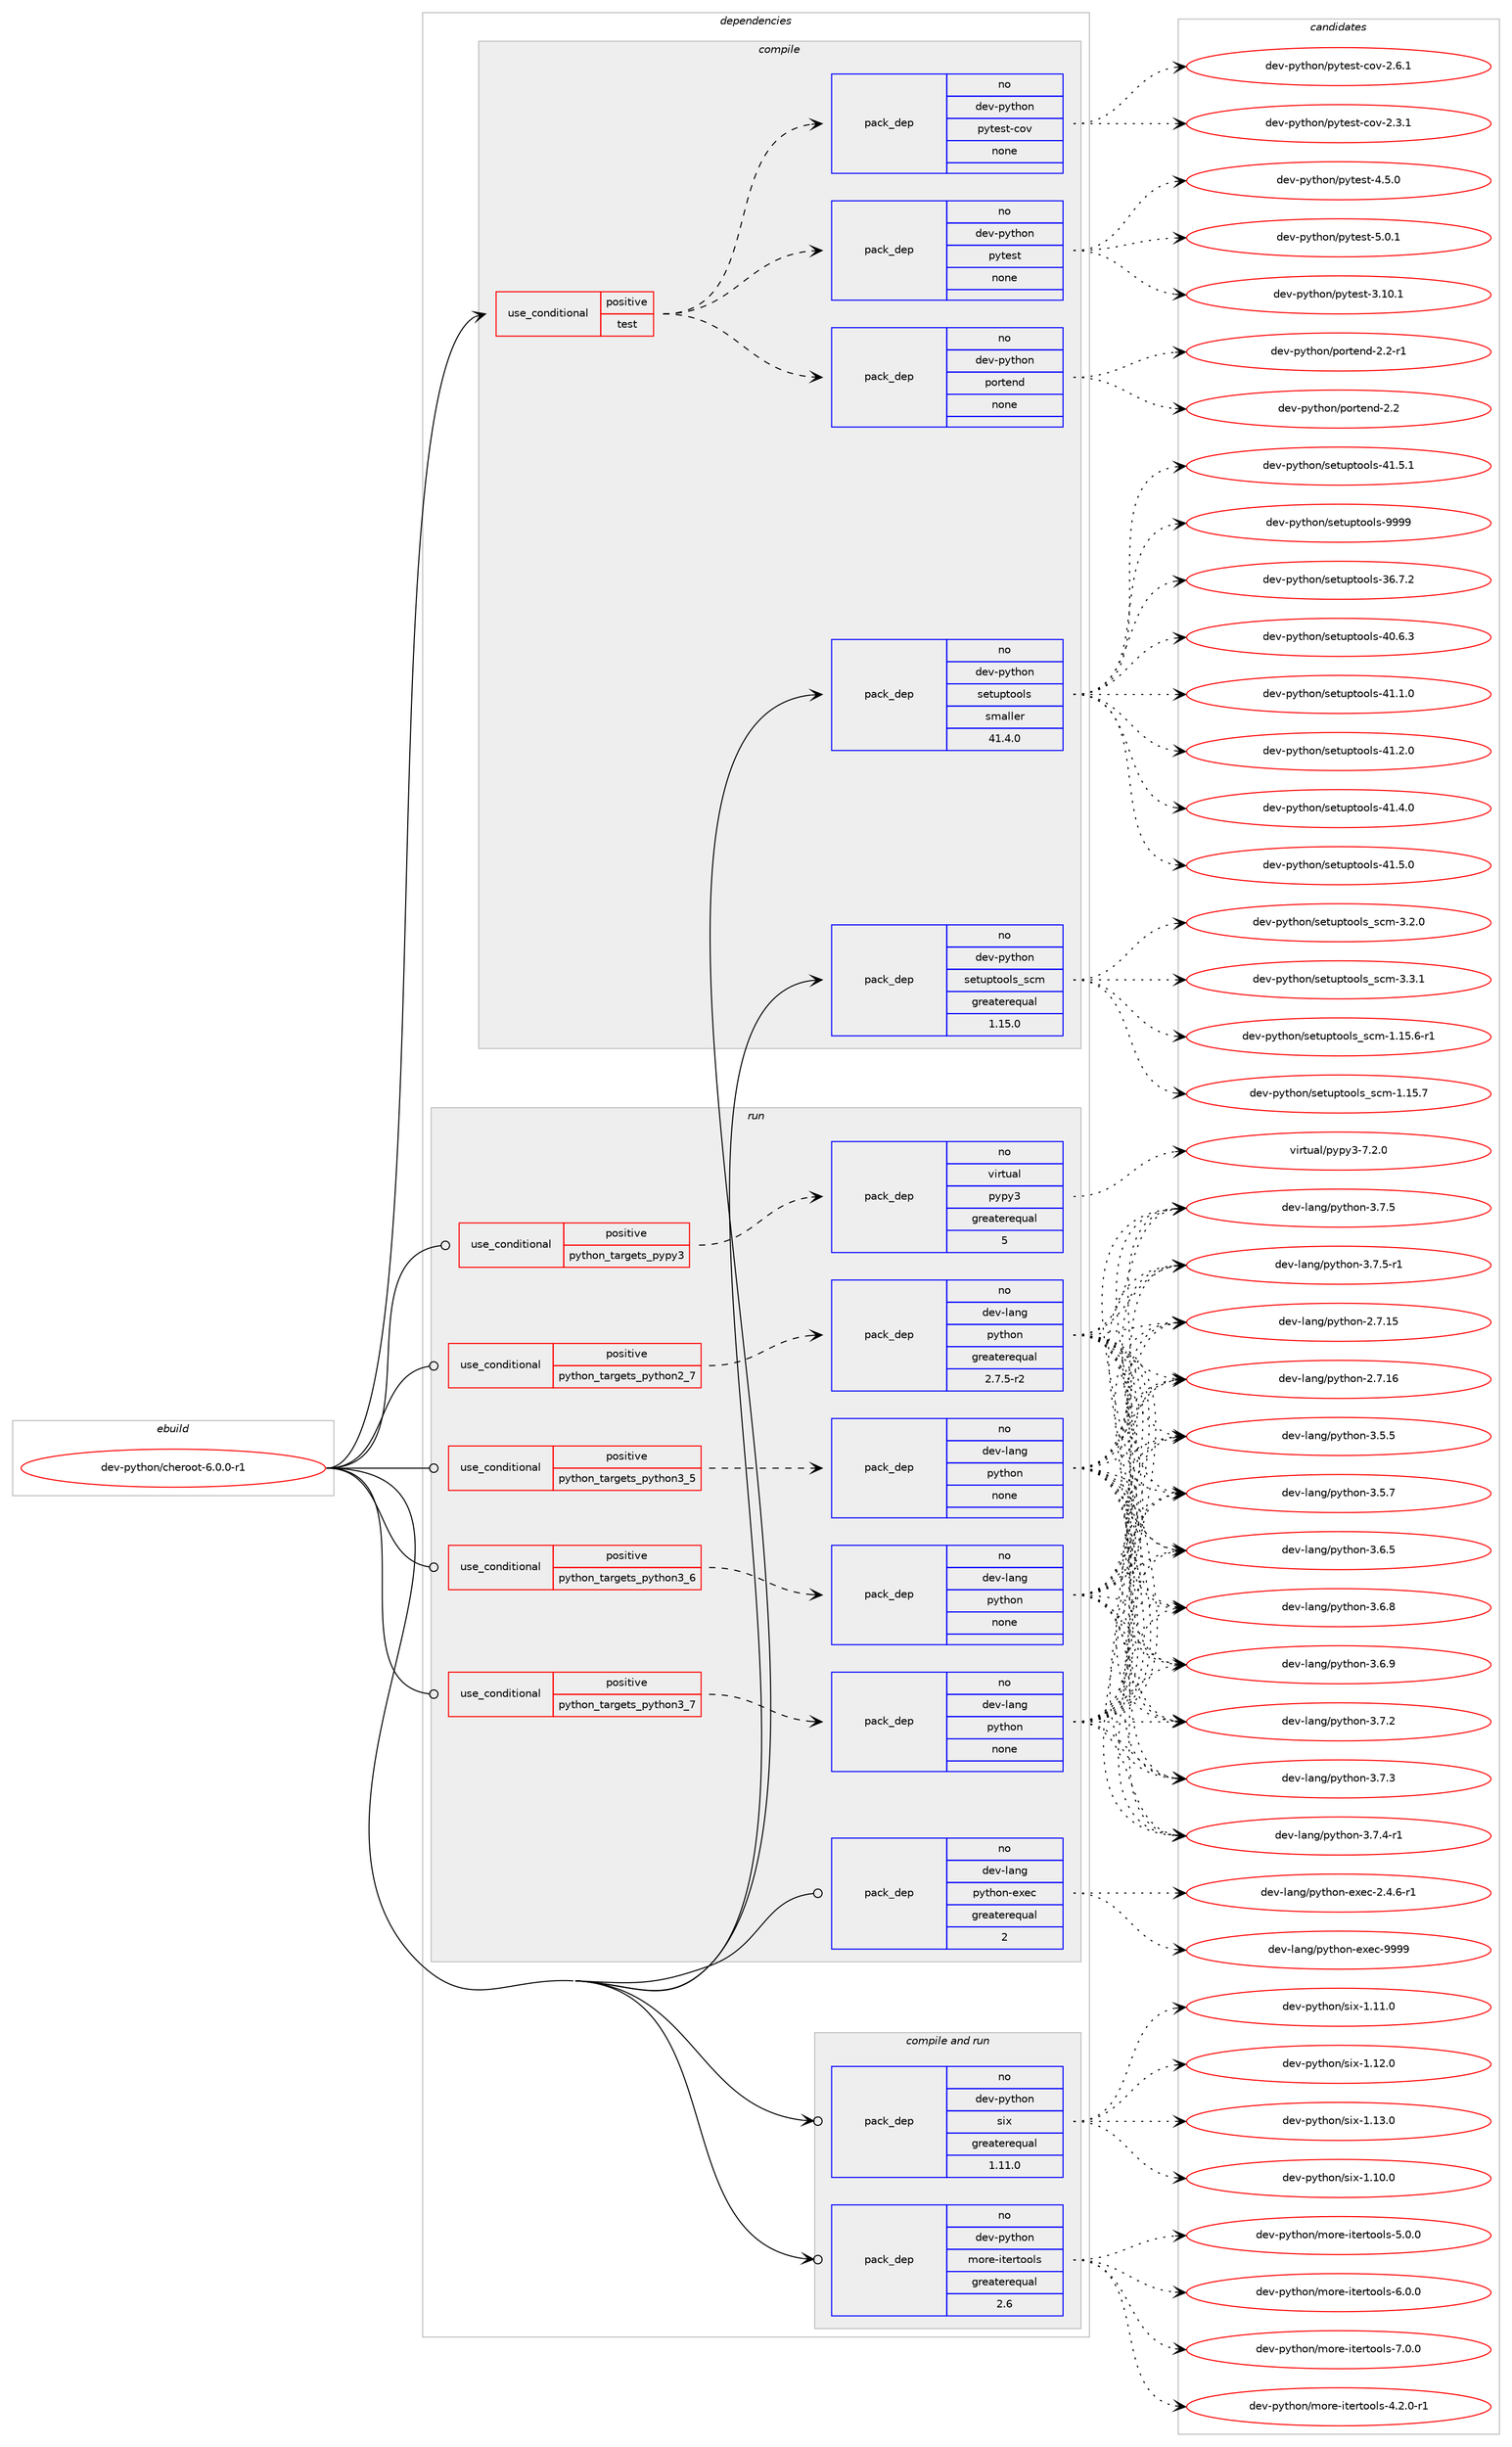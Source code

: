 digraph prolog {

# *************
# Graph options
# *************

newrank=true;
concentrate=true;
compound=true;
graph [rankdir=LR,fontname=Helvetica,fontsize=10,ranksep=1.5];#, ranksep=2.5, nodesep=0.2];
edge  [arrowhead=vee];
node  [fontname=Helvetica,fontsize=10];

# **********
# The ebuild
# **********

subgraph cluster_leftcol {
color=gray;
rank=same;
label=<<i>ebuild</i>>;
id [label="dev-python/cheroot-6.0.0-r1", color=red, width=4, href="../dev-python/cheroot-6.0.0-r1.svg"];
}

# ****************
# The dependencies
# ****************

subgraph cluster_midcol {
color=gray;
label=<<i>dependencies</i>>;
subgraph cluster_compile {
fillcolor="#eeeeee";
style=filled;
label=<<i>compile</i>>;
subgraph cond137448 {
dependency598677 [label=<<TABLE BORDER="0" CELLBORDER="1" CELLSPACING="0" CELLPADDING="4"><TR><TD ROWSPAN="3" CELLPADDING="10">use_conditional</TD></TR><TR><TD>positive</TD></TR><TR><TD>test</TD></TR></TABLE>>, shape=none, color=red];
subgraph pack449450 {
dependency598678 [label=<<TABLE BORDER="0" CELLBORDER="1" CELLSPACING="0" CELLPADDING="4" WIDTH="220"><TR><TD ROWSPAN="6" CELLPADDING="30">pack_dep</TD></TR><TR><TD WIDTH="110">no</TD></TR><TR><TD>dev-python</TD></TR><TR><TD>portend</TD></TR><TR><TD>none</TD></TR><TR><TD></TD></TR></TABLE>>, shape=none, color=blue];
}
dependency598677:e -> dependency598678:w [weight=20,style="dashed",arrowhead="vee"];
subgraph pack449451 {
dependency598679 [label=<<TABLE BORDER="0" CELLBORDER="1" CELLSPACING="0" CELLPADDING="4" WIDTH="220"><TR><TD ROWSPAN="6" CELLPADDING="30">pack_dep</TD></TR><TR><TD WIDTH="110">no</TD></TR><TR><TD>dev-python</TD></TR><TR><TD>pytest</TD></TR><TR><TD>none</TD></TR><TR><TD></TD></TR></TABLE>>, shape=none, color=blue];
}
dependency598677:e -> dependency598679:w [weight=20,style="dashed",arrowhead="vee"];
subgraph pack449452 {
dependency598680 [label=<<TABLE BORDER="0" CELLBORDER="1" CELLSPACING="0" CELLPADDING="4" WIDTH="220"><TR><TD ROWSPAN="6" CELLPADDING="30">pack_dep</TD></TR><TR><TD WIDTH="110">no</TD></TR><TR><TD>dev-python</TD></TR><TR><TD>pytest-cov</TD></TR><TR><TD>none</TD></TR><TR><TD></TD></TR></TABLE>>, shape=none, color=blue];
}
dependency598677:e -> dependency598680:w [weight=20,style="dashed",arrowhead="vee"];
}
id:e -> dependency598677:w [weight=20,style="solid",arrowhead="vee"];
subgraph pack449453 {
dependency598681 [label=<<TABLE BORDER="0" CELLBORDER="1" CELLSPACING="0" CELLPADDING="4" WIDTH="220"><TR><TD ROWSPAN="6" CELLPADDING="30">pack_dep</TD></TR><TR><TD WIDTH="110">no</TD></TR><TR><TD>dev-python</TD></TR><TR><TD>setuptools</TD></TR><TR><TD>smaller</TD></TR><TR><TD>41.4.0</TD></TR></TABLE>>, shape=none, color=blue];
}
id:e -> dependency598681:w [weight=20,style="solid",arrowhead="vee"];
subgraph pack449454 {
dependency598682 [label=<<TABLE BORDER="0" CELLBORDER="1" CELLSPACING="0" CELLPADDING="4" WIDTH="220"><TR><TD ROWSPAN="6" CELLPADDING="30">pack_dep</TD></TR><TR><TD WIDTH="110">no</TD></TR><TR><TD>dev-python</TD></TR><TR><TD>setuptools_scm</TD></TR><TR><TD>greaterequal</TD></TR><TR><TD>1.15.0</TD></TR></TABLE>>, shape=none, color=blue];
}
id:e -> dependency598682:w [weight=20,style="solid",arrowhead="vee"];
}
subgraph cluster_compileandrun {
fillcolor="#eeeeee";
style=filled;
label=<<i>compile and run</i>>;
subgraph pack449455 {
dependency598683 [label=<<TABLE BORDER="0" CELLBORDER="1" CELLSPACING="0" CELLPADDING="4" WIDTH="220"><TR><TD ROWSPAN="6" CELLPADDING="30">pack_dep</TD></TR><TR><TD WIDTH="110">no</TD></TR><TR><TD>dev-python</TD></TR><TR><TD>more-itertools</TD></TR><TR><TD>greaterequal</TD></TR><TR><TD>2.6</TD></TR></TABLE>>, shape=none, color=blue];
}
id:e -> dependency598683:w [weight=20,style="solid",arrowhead="odotvee"];
subgraph pack449456 {
dependency598684 [label=<<TABLE BORDER="0" CELLBORDER="1" CELLSPACING="0" CELLPADDING="4" WIDTH="220"><TR><TD ROWSPAN="6" CELLPADDING="30">pack_dep</TD></TR><TR><TD WIDTH="110">no</TD></TR><TR><TD>dev-python</TD></TR><TR><TD>six</TD></TR><TR><TD>greaterequal</TD></TR><TR><TD>1.11.0</TD></TR></TABLE>>, shape=none, color=blue];
}
id:e -> dependency598684:w [weight=20,style="solid",arrowhead="odotvee"];
}
subgraph cluster_run {
fillcolor="#eeeeee";
style=filled;
label=<<i>run</i>>;
subgraph cond137449 {
dependency598685 [label=<<TABLE BORDER="0" CELLBORDER="1" CELLSPACING="0" CELLPADDING="4"><TR><TD ROWSPAN="3" CELLPADDING="10">use_conditional</TD></TR><TR><TD>positive</TD></TR><TR><TD>python_targets_pypy3</TD></TR></TABLE>>, shape=none, color=red];
subgraph pack449457 {
dependency598686 [label=<<TABLE BORDER="0" CELLBORDER="1" CELLSPACING="0" CELLPADDING="4" WIDTH="220"><TR><TD ROWSPAN="6" CELLPADDING="30">pack_dep</TD></TR><TR><TD WIDTH="110">no</TD></TR><TR><TD>virtual</TD></TR><TR><TD>pypy3</TD></TR><TR><TD>greaterequal</TD></TR><TR><TD>5</TD></TR></TABLE>>, shape=none, color=blue];
}
dependency598685:e -> dependency598686:w [weight=20,style="dashed",arrowhead="vee"];
}
id:e -> dependency598685:w [weight=20,style="solid",arrowhead="odot"];
subgraph cond137450 {
dependency598687 [label=<<TABLE BORDER="0" CELLBORDER="1" CELLSPACING="0" CELLPADDING="4"><TR><TD ROWSPAN="3" CELLPADDING="10">use_conditional</TD></TR><TR><TD>positive</TD></TR><TR><TD>python_targets_python2_7</TD></TR></TABLE>>, shape=none, color=red];
subgraph pack449458 {
dependency598688 [label=<<TABLE BORDER="0" CELLBORDER="1" CELLSPACING="0" CELLPADDING="4" WIDTH="220"><TR><TD ROWSPAN="6" CELLPADDING="30">pack_dep</TD></TR><TR><TD WIDTH="110">no</TD></TR><TR><TD>dev-lang</TD></TR><TR><TD>python</TD></TR><TR><TD>greaterequal</TD></TR><TR><TD>2.7.5-r2</TD></TR></TABLE>>, shape=none, color=blue];
}
dependency598687:e -> dependency598688:w [weight=20,style="dashed",arrowhead="vee"];
}
id:e -> dependency598687:w [weight=20,style="solid",arrowhead="odot"];
subgraph cond137451 {
dependency598689 [label=<<TABLE BORDER="0" CELLBORDER="1" CELLSPACING="0" CELLPADDING="4"><TR><TD ROWSPAN="3" CELLPADDING="10">use_conditional</TD></TR><TR><TD>positive</TD></TR><TR><TD>python_targets_python3_5</TD></TR></TABLE>>, shape=none, color=red];
subgraph pack449459 {
dependency598690 [label=<<TABLE BORDER="0" CELLBORDER="1" CELLSPACING="0" CELLPADDING="4" WIDTH="220"><TR><TD ROWSPAN="6" CELLPADDING="30">pack_dep</TD></TR><TR><TD WIDTH="110">no</TD></TR><TR><TD>dev-lang</TD></TR><TR><TD>python</TD></TR><TR><TD>none</TD></TR><TR><TD></TD></TR></TABLE>>, shape=none, color=blue];
}
dependency598689:e -> dependency598690:w [weight=20,style="dashed",arrowhead="vee"];
}
id:e -> dependency598689:w [weight=20,style="solid",arrowhead="odot"];
subgraph cond137452 {
dependency598691 [label=<<TABLE BORDER="0" CELLBORDER="1" CELLSPACING="0" CELLPADDING="4"><TR><TD ROWSPAN="3" CELLPADDING="10">use_conditional</TD></TR><TR><TD>positive</TD></TR><TR><TD>python_targets_python3_6</TD></TR></TABLE>>, shape=none, color=red];
subgraph pack449460 {
dependency598692 [label=<<TABLE BORDER="0" CELLBORDER="1" CELLSPACING="0" CELLPADDING="4" WIDTH="220"><TR><TD ROWSPAN="6" CELLPADDING="30">pack_dep</TD></TR><TR><TD WIDTH="110">no</TD></TR><TR><TD>dev-lang</TD></TR><TR><TD>python</TD></TR><TR><TD>none</TD></TR><TR><TD></TD></TR></TABLE>>, shape=none, color=blue];
}
dependency598691:e -> dependency598692:w [weight=20,style="dashed",arrowhead="vee"];
}
id:e -> dependency598691:w [weight=20,style="solid",arrowhead="odot"];
subgraph cond137453 {
dependency598693 [label=<<TABLE BORDER="0" CELLBORDER="1" CELLSPACING="0" CELLPADDING="4"><TR><TD ROWSPAN="3" CELLPADDING="10">use_conditional</TD></TR><TR><TD>positive</TD></TR><TR><TD>python_targets_python3_7</TD></TR></TABLE>>, shape=none, color=red];
subgraph pack449461 {
dependency598694 [label=<<TABLE BORDER="0" CELLBORDER="1" CELLSPACING="0" CELLPADDING="4" WIDTH="220"><TR><TD ROWSPAN="6" CELLPADDING="30">pack_dep</TD></TR><TR><TD WIDTH="110">no</TD></TR><TR><TD>dev-lang</TD></TR><TR><TD>python</TD></TR><TR><TD>none</TD></TR><TR><TD></TD></TR></TABLE>>, shape=none, color=blue];
}
dependency598693:e -> dependency598694:w [weight=20,style="dashed",arrowhead="vee"];
}
id:e -> dependency598693:w [weight=20,style="solid",arrowhead="odot"];
subgraph pack449462 {
dependency598695 [label=<<TABLE BORDER="0" CELLBORDER="1" CELLSPACING="0" CELLPADDING="4" WIDTH="220"><TR><TD ROWSPAN="6" CELLPADDING="30">pack_dep</TD></TR><TR><TD WIDTH="110">no</TD></TR><TR><TD>dev-lang</TD></TR><TR><TD>python-exec</TD></TR><TR><TD>greaterequal</TD></TR><TR><TD>2</TD></TR></TABLE>>, shape=none, color=blue];
}
id:e -> dependency598695:w [weight=20,style="solid",arrowhead="odot"];
}
}

# **************
# The candidates
# **************

subgraph cluster_choices {
rank=same;
color=gray;
label=<<i>candidates</i>>;

subgraph choice449450 {
color=black;
nodesep=1;
choice100101118451121211161041111104711211111411610111010045504650 [label="dev-python/portend-2.2", color=red, width=4,href="../dev-python/portend-2.2.svg"];
choice1001011184511212111610411111047112111114116101110100455046504511449 [label="dev-python/portend-2.2-r1", color=red, width=4,href="../dev-python/portend-2.2-r1.svg"];
dependency598678:e -> choice100101118451121211161041111104711211111411610111010045504650:w [style=dotted,weight="100"];
dependency598678:e -> choice1001011184511212111610411111047112111114116101110100455046504511449:w [style=dotted,weight="100"];
}
subgraph choice449451 {
color=black;
nodesep=1;
choice100101118451121211161041111104711212111610111511645514649484649 [label="dev-python/pytest-3.10.1", color=red, width=4,href="../dev-python/pytest-3.10.1.svg"];
choice1001011184511212111610411111047112121116101115116455246534648 [label="dev-python/pytest-4.5.0", color=red, width=4,href="../dev-python/pytest-4.5.0.svg"];
choice1001011184511212111610411111047112121116101115116455346484649 [label="dev-python/pytest-5.0.1", color=red, width=4,href="../dev-python/pytest-5.0.1.svg"];
dependency598679:e -> choice100101118451121211161041111104711212111610111511645514649484649:w [style=dotted,weight="100"];
dependency598679:e -> choice1001011184511212111610411111047112121116101115116455246534648:w [style=dotted,weight="100"];
dependency598679:e -> choice1001011184511212111610411111047112121116101115116455346484649:w [style=dotted,weight="100"];
}
subgraph choice449452 {
color=black;
nodesep=1;
choice10010111845112121116104111110471121211161011151164599111118455046514649 [label="dev-python/pytest-cov-2.3.1", color=red, width=4,href="../dev-python/pytest-cov-2.3.1.svg"];
choice10010111845112121116104111110471121211161011151164599111118455046544649 [label="dev-python/pytest-cov-2.6.1", color=red, width=4,href="../dev-python/pytest-cov-2.6.1.svg"];
dependency598680:e -> choice10010111845112121116104111110471121211161011151164599111118455046514649:w [style=dotted,weight="100"];
dependency598680:e -> choice10010111845112121116104111110471121211161011151164599111118455046544649:w [style=dotted,weight="100"];
}
subgraph choice449453 {
color=black;
nodesep=1;
choice100101118451121211161041111104711510111611711211611111110811545515446554650 [label="dev-python/setuptools-36.7.2", color=red, width=4,href="../dev-python/setuptools-36.7.2.svg"];
choice100101118451121211161041111104711510111611711211611111110811545524846544651 [label="dev-python/setuptools-40.6.3", color=red, width=4,href="../dev-python/setuptools-40.6.3.svg"];
choice100101118451121211161041111104711510111611711211611111110811545524946494648 [label="dev-python/setuptools-41.1.0", color=red, width=4,href="../dev-python/setuptools-41.1.0.svg"];
choice100101118451121211161041111104711510111611711211611111110811545524946504648 [label="dev-python/setuptools-41.2.0", color=red, width=4,href="../dev-python/setuptools-41.2.0.svg"];
choice100101118451121211161041111104711510111611711211611111110811545524946524648 [label="dev-python/setuptools-41.4.0", color=red, width=4,href="../dev-python/setuptools-41.4.0.svg"];
choice100101118451121211161041111104711510111611711211611111110811545524946534648 [label="dev-python/setuptools-41.5.0", color=red, width=4,href="../dev-python/setuptools-41.5.0.svg"];
choice100101118451121211161041111104711510111611711211611111110811545524946534649 [label="dev-python/setuptools-41.5.1", color=red, width=4,href="../dev-python/setuptools-41.5.1.svg"];
choice10010111845112121116104111110471151011161171121161111111081154557575757 [label="dev-python/setuptools-9999", color=red, width=4,href="../dev-python/setuptools-9999.svg"];
dependency598681:e -> choice100101118451121211161041111104711510111611711211611111110811545515446554650:w [style=dotted,weight="100"];
dependency598681:e -> choice100101118451121211161041111104711510111611711211611111110811545524846544651:w [style=dotted,weight="100"];
dependency598681:e -> choice100101118451121211161041111104711510111611711211611111110811545524946494648:w [style=dotted,weight="100"];
dependency598681:e -> choice100101118451121211161041111104711510111611711211611111110811545524946504648:w [style=dotted,weight="100"];
dependency598681:e -> choice100101118451121211161041111104711510111611711211611111110811545524946524648:w [style=dotted,weight="100"];
dependency598681:e -> choice100101118451121211161041111104711510111611711211611111110811545524946534648:w [style=dotted,weight="100"];
dependency598681:e -> choice100101118451121211161041111104711510111611711211611111110811545524946534649:w [style=dotted,weight="100"];
dependency598681:e -> choice10010111845112121116104111110471151011161171121161111111081154557575757:w [style=dotted,weight="100"];
}
subgraph choice449454 {
color=black;
nodesep=1;
choice10010111845112121116104111110471151011161171121161111111081159511599109454946495346544511449 [label="dev-python/setuptools_scm-1.15.6-r1", color=red, width=4,href="../dev-python/setuptools_scm-1.15.6-r1.svg"];
choice1001011184511212111610411111047115101116117112116111111108115951159910945494649534655 [label="dev-python/setuptools_scm-1.15.7", color=red, width=4,href="../dev-python/setuptools_scm-1.15.7.svg"];
choice10010111845112121116104111110471151011161171121161111111081159511599109455146504648 [label="dev-python/setuptools_scm-3.2.0", color=red, width=4,href="../dev-python/setuptools_scm-3.2.0.svg"];
choice10010111845112121116104111110471151011161171121161111111081159511599109455146514649 [label="dev-python/setuptools_scm-3.3.1", color=red, width=4,href="../dev-python/setuptools_scm-3.3.1.svg"];
dependency598682:e -> choice10010111845112121116104111110471151011161171121161111111081159511599109454946495346544511449:w [style=dotted,weight="100"];
dependency598682:e -> choice1001011184511212111610411111047115101116117112116111111108115951159910945494649534655:w [style=dotted,weight="100"];
dependency598682:e -> choice10010111845112121116104111110471151011161171121161111111081159511599109455146504648:w [style=dotted,weight="100"];
dependency598682:e -> choice10010111845112121116104111110471151011161171121161111111081159511599109455146514649:w [style=dotted,weight="100"];
}
subgraph choice449455 {
color=black;
nodesep=1;
choice1001011184511212111610411111047109111114101451051161011141161111111081154552465046484511449 [label="dev-python/more-itertools-4.2.0-r1", color=red, width=4,href="../dev-python/more-itertools-4.2.0-r1.svg"];
choice100101118451121211161041111104710911111410145105116101114116111111108115455346484648 [label="dev-python/more-itertools-5.0.0", color=red, width=4,href="../dev-python/more-itertools-5.0.0.svg"];
choice100101118451121211161041111104710911111410145105116101114116111111108115455446484648 [label="dev-python/more-itertools-6.0.0", color=red, width=4,href="../dev-python/more-itertools-6.0.0.svg"];
choice100101118451121211161041111104710911111410145105116101114116111111108115455546484648 [label="dev-python/more-itertools-7.0.0", color=red, width=4,href="../dev-python/more-itertools-7.0.0.svg"];
dependency598683:e -> choice1001011184511212111610411111047109111114101451051161011141161111111081154552465046484511449:w [style=dotted,weight="100"];
dependency598683:e -> choice100101118451121211161041111104710911111410145105116101114116111111108115455346484648:w [style=dotted,weight="100"];
dependency598683:e -> choice100101118451121211161041111104710911111410145105116101114116111111108115455446484648:w [style=dotted,weight="100"];
dependency598683:e -> choice100101118451121211161041111104710911111410145105116101114116111111108115455546484648:w [style=dotted,weight="100"];
}
subgraph choice449456 {
color=black;
nodesep=1;
choice100101118451121211161041111104711510512045494649484648 [label="dev-python/six-1.10.0", color=red, width=4,href="../dev-python/six-1.10.0.svg"];
choice100101118451121211161041111104711510512045494649494648 [label="dev-python/six-1.11.0", color=red, width=4,href="../dev-python/six-1.11.0.svg"];
choice100101118451121211161041111104711510512045494649504648 [label="dev-python/six-1.12.0", color=red, width=4,href="../dev-python/six-1.12.0.svg"];
choice100101118451121211161041111104711510512045494649514648 [label="dev-python/six-1.13.0", color=red, width=4,href="../dev-python/six-1.13.0.svg"];
dependency598684:e -> choice100101118451121211161041111104711510512045494649484648:w [style=dotted,weight="100"];
dependency598684:e -> choice100101118451121211161041111104711510512045494649494648:w [style=dotted,weight="100"];
dependency598684:e -> choice100101118451121211161041111104711510512045494649504648:w [style=dotted,weight="100"];
dependency598684:e -> choice100101118451121211161041111104711510512045494649514648:w [style=dotted,weight="100"];
}
subgraph choice449457 {
color=black;
nodesep=1;
choice118105114116117971084711212111212151455546504648 [label="virtual/pypy3-7.2.0", color=red, width=4,href="../virtual/pypy3-7.2.0.svg"];
dependency598686:e -> choice118105114116117971084711212111212151455546504648:w [style=dotted,weight="100"];
}
subgraph choice449458 {
color=black;
nodesep=1;
choice10010111845108971101034711212111610411111045504655464953 [label="dev-lang/python-2.7.15", color=red, width=4,href="../dev-lang/python-2.7.15.svg"];
choice10010111845108971101034711212111610411111045504655464954 [label="dev-lang/python-2.7.16", color=red, width=4,href="../dev-lang/python-2.7.16.svg"];
choice100101118451089711010347112121116104111110455146534653 [label="dev-lang/python-3.5.5", color=red, width=4,href="../dev-lang/python-3.5.5.svg"];
choice100101118451089711010347112121116104111110455146534655 [label="dev-lang/python-3.5.7", color=red, width=4,href="../dev-lang/python-3.5.7.svg"];
choice100101118451089711010347112121116104111110455146544653 [label="dev-lang/python-3.6.5", color=red, width=4,href="../dev-lang/python-3.6.5.svg"];
choice100101118451089711010347112121116104111110455146544656 [label="dev-lang/python-3.6.8", color=red, width=4,href="../dev-lang/python-3.6.8.svg"];
choice100101118451089711010347112121116104111110455146544657 [label="dev-lang/python-3.6.9", color=red, width=4,href="../dev-lang/python-3.6.9.svg"];
choice100101118451089711010347112121116104111110455146554650 [label="dev-lang/python-3.7.2", color=red, width=4,href="../dev-lang/python-3.7.2.svg"];
choice100101118451089711010347112121116104111110455146554651 [label="dev-lang/python-3.7.3", color=red, width=4,href="../dev-lang/python-3.7.3.svg"];
choice1001011184510897110103471121211161041111104551465546524511449 [label="dev-lang/python-3.7.4-r1", color=red, width=4,href="../dev-lang/python-3.7.4-r1.svg"];
choice100101118451089711010347112121116104111110455146554653 [label="dev-lang/python-3.7.5", color=red, width=4,href="../dev-lang/python-3.7.5.svg"];
choice1001011184510897110103471121211161041111104551465546534511449 [label="dev-lang/python-3.7.5-r1", color=red, width=4,href="../dev-lang/python-3.7.5-r1.svg"];
dependency598688:e -> choice10010111845108971101034711212111610411111045504655464953:w [style=dotted,weight="100"];
dependency598688:e -> choice10010111845108971101034711212111610411111045504655464954:w [style=dotted,weight="100"];
dependency598688:e -> choice100101118451089711010347112121116104111110455146534653:w [style=dotted,weight="100"];
dependency598688:e -> choice100101118451089711010347112121116104111110455146534655:w [style=dotted,weight="100"];
dependency598688:e -> choice100101118451089711010347112121116104111110455146544653:w [style=dotted,weight="100"];
dependency598688:e -> choice100101118451089711010347112121116104111110455146544656:w [style=dotted,weight="100"];
dependency598688:e -> choice100101118451089711010347112121116104111110455146544657:w [style=dotted,weight="100"];
dependency598688:e -> choice100101118451089711010347112121116104111110455146554650:w [style=dotted,weight="100"];
dependency598688:e -> choice100101118451089711010347112121116104111110455146554651:w [style=dotted,weight="100"];
dependency598688:e -> choice1001011184510897110103471121211161041111104551465546524511449:w [style=dotted,weight="100"];
dependency598688:e -> choice100101118451089711010347112121116104111110455146554653:w [style=dotted,weight="100"];
dependency598688:e -> choice1001011184510897110103471121211161041111104551465546534511449:w [style=dotted,weight="100"];
}
subgraph choice449459 {
color=black;
nodesep=1;
choice10010111845108971101034711212111610411111045504655464953 [label="dev-lang/python-2.7.15", color=red, width=4,href="../dev-lang/python-2.7.15.svg"];
choice10010111845108971101034711212111610411111045504655464954 [label="dev-lang/python-2.7.16", color=red, width=4,href="../dev-lang/python-2.7.16.svg"];
choice100101118451089711010347112121116104111110455146534653 [label="dev-lang/python-3.5.5", color=red, width=4,href="../dev-lang/python-3.5.5.svg"];
choice100101118451089711010347112121116104111110455146534655 [label="dev-lang/python-3.5.7", color=red, width=4,href="../dev-lang/python-3.5.7.svg"];
choice100101118451089711010347112121116104111110455146544653 [label="dev-lang/python-3.6.5", color=red, width=4,href="../dev-lang/python-3.6.5.svg"];
choice100101118451089711010347112121116104111110455146544656 [label="dev-lang/python-3.6.8", color=red, width=4,href="../dev-lang/python-3.6.8.svg"];
choice100101118451089711010347112121116104111110455146544657 [label="dev-lang/python-3.6.9", color=red, width=4,href="../dev-lang/python-3.6.9.svg"];
choice100101118451089711010347112121116104111110455146554650 [label="dev-lang/python-3.7.2", color=red, width=4,href="../dev-lang/python-3.7.2.svg"];
choice100101118451089711010347112121116104111110455146554651 [label="dev-lang/python-3.7.3", color=red, width=4,href="../dev-lang/python-3.7.3.svg"];
choice1001011184510897110103471121211161041111104551465546524511449 [label="dev-lang/python-3.7.4-r1", color=red, width=4,href="../dev-lang/python-3.7.4-r1.svg"];
choice100101118451089711010347112121116104111110455146554653 [label="dev-lang/python-3.7.5", color=red, width=4,href="../dev-lang/python-3.7.5.svg"];
choice1001011184510897110103471121211161041111104551465546534511449 [label="dev-lang/python-3.7.5-r1", color=red, width=4,href="../dev-lang/python-3.7.5-r1.svg"];
dependency598690:e -> choice10010111845108971101034711212111610411111045504655464953:w [style=dotted,weight="100"];
dependency598690:e -> choice10010111845108971101034711212111610411111045504655464954:w [style=dotted,weight="100"];
dependency598690:e -> choice100101118451089711010347112121116104111110455146534653:w [style=dotted,weight="100"];
dependency598690:e -> choice100101118451089711010347112121116104111110455146534655:w [style=dotted,weight="100"];
dependency598690:e -> choice100101118451089711010347112121116104111110455146544653:w [style=dotted,weight="100"];
dependency598690:e -> choice100101118451089711010347112121116104111110455146544656:w [style=dotted,weight="100"];
dependency598690:e -> choice100101118451089711010347112121116104111110455146544657:w [style=dotted,weight="100"];
dependency598690:e -> choice100101118451089711010347112121116104111110455146554650:w [style=dotted,weight="100"];
dependency598690:e -> choice100101118451089711010347112121116104111110455146554651:w [style=dotted,weight="100"];
dependency598690:e -> choice1001011184510897110103471121211161041111104551465546524511449:w [style=dotted,weight="100"];
dependency598690:e -> choice100101118451089711010347112121116104111110455146554653:w [style=dotted,weight="100"];
dependency598690:e -> choice1001011184510897110103471121211161041111104551465546534511449:w [style=dotted,weight="100"];
}
subgraph choice449460 {
color=black;
nodesep=1;
choice10010111845108971101034711212111610411111045504655464953 [label="dev-lang/python-2.7.15", color=red, width=4,href="../dev-lang/python-2.7.15.svg"];
choice10010111845108971101034711212111610411111045504655464954 [label="dev-lang/python-2.7.16", color=red, width=4,href="../dev-lang/python-2.7.16.svg"];
choice100101118451089711010347112121116104111110455146534653 [label="dev-lang/python-3.5.5", color=red, width=4,href="../dev-lang/python-3.5.5.svg"];
choice100101118451089711010347112121116104111110455146534655 [label="dev-lang/python-3.5.7", color=red, width=4,href="../dev-lang/python-3.5.7.svg"];
choice100101118451089711010347112121116104111110455146544653 [label="dev-lang/python-3.6.5", color=red, width=4,href="../dev-lang/python-3.6.5.svg"];
choice100101118451089711010347112121116104111110455146544656 [label="dev-lang/python-3.6.8", color=red, width=4,href="../dev-lang/python-3.6.8.svg"];
choice100101118451089711010347112121116104111110455146544657 [label="dev-lang/python-3.6.9", color=red, width=4,href="../dev-lang/python-3.6.9.svg"];
choice100101118451089711010347112121116104111110455146554650 [label="dev-lang/python-3.7.2", color=red, width=4,href="../dev-lang/python-3.7.2.svg"];
choice100101118451089711010347112121116104111110455146554651 [label="dev-lang/python-3.7.3", color=red, width=4,href="../dev-lang/python-3.7.3.svg"];
choice1001011184510897110103471121211161041111104551465546524511449 [label="dev-lang/python-3.7.4-r1", color=red, width=4,href="../dev-lang/python-3.7.4-r1.svg"];
choice100101118451089711010347112121116104111110455146554653 [label="dev-lang/python-3.7.5", color=red, width=4,href="../dev-lang/python-3.7.5.svg"];
choice1001011184510897110103471121211161041111104551465546534511449 [label="dev-lang/python-3.7.5-r1", color=red, width=4,href="../dev-lang/python-3.7.5-r1.svg"];
dependency598692:e -> choice10010111845108971101034711212111610411111045504655464953:w [style=dotted,weight="100"];
dependency598692:e -> choice10010111845108971101034711212111610411111045504655464954:w [style=dotted,weight="100"];
dependency598692:e -> choice100101118451089711010347112121116104111110455146534653:w [style=dotted,weight="100"];
dependency598692:e -> choice100101118451089711010347112121116104111110455146534655:w [style=dotted,weight="100"];
dependency598692:e -> choice100101118451089711010347112121116104111110455146544653:w [style=dotted,weight="100"];
dependency598692:e -> choice100101118451089711010347112121116104111110455146544656:w [style=dotted,weight="100"];
dependency598692:e -> choice100101118451089711010347112121116104111110455146544657:w [style=dotted,weight="100"];
dependency598692:e -> choice100101118451089711010347112121116104111110455146554650:w [style=dotted,weight="100"];
dependency598692:e -> choice100101118451089711010347112121116104111110455146554651:w [style=dotted,weight="100"];
dependency598692:e -> choice1001011184510897110103471121211161041111104551465546524511449:w [style=dotted,weight="100"];
dependency598692:e -> choice100101118451089711010347112121116104111110455146554653:w [style=dotted,weight="100"];
dependency598692:e -> choice1001011184510897110103471121211161041111104551465546534511449:w [style=dotted,weight="100"];
}
subgraph choice449461 {
color=black;
nodesep=1;
choice10010111845108971101034711212111610411111045504655464953 [label="dev-lang/python-2.7.15", color=red, width=4,href="../dev-lang/python-2.7.15.svg"];
choice10010111845108971101034711212111610411111045504655464954 [label="dev-lang/python-2.7.16", color=red, width=4,href="../dev-lang/python-2.7.16.svg"];
choice100101118451089711010347112121116104111110455146534653 [label="dev-lang/python-3.5.5", color=red, width=4,href="../dev-lang/python-3.5.5.svg"];
choice100101118451089711010347112121116104111110455146534655 [label="dev-lang/python-3.5.7", color=red, width=4,href="../dev-lang/python-3.5.7.svg"];
choice100101118451089711010347112121116104111110455146544653 [label="dev-lang/python-3.6.5", color=red, width=4,href="../dev-lang/python-3.6.5.svg"];
choice100101118451089711010347112121116104111110455146544656 [label="dev-lang/python-3.6.8", color=red, width=4,href="../dev-lang/python-3.6.8.svg"];
choice100101118451089711010347112121116104111110455146544657 [label="dev-lang/python-3.6.9", color=red, width=4,href="../dev-lang/python-3.6.9.svg"];
choice100101118451089711010347112121116104111110455146554650 [label="dev-lang/python-3.7.2", color=red, width=4,href="../dev-lang/python-3.7.2.svg"];
choice100101118451089711010347112121116104111110455146554651 [label="dev-lang/python-3.7.3", color=red, width=4,href="../dev-lang/python-3.7.3.svg"];
choice1001011184510897110103471121211161041111104551465546524511449 [label="dev-lang/python-3.7.4-r1", color=red, width=4,href="../dev-lang/python-3.7.4-r1.svg"];
choice100101118451089711010347112121116104111110455146554653 [label="dev-lang/python-3.7.5", color=red, width=4,href="../dev-lang/python-3.7.5.svg"];
choice1001011184510897110103471121211161041111104551465546534511449 [label="dev-lang/python-3.7.5-r1", color=red, width=4,href="../dev-lang/python-3.7.5-r1.svg"];
dependency598694:e -> choice10010111845108971101034711212111610411111045504655464953:w [style=dotted,weight="100"];
dependency598694:e -> choice10010111845108971101034711212111610411111045504655464954:w [style=dotted,weight="100"];
dependency598694:e -> choice100101118451089711010347112121116104111110455146534653:w [style=dotted,weight="100"];
dependency598694:e -> choice100101118451089711010347112121116104111110455146534655:w [style=dotted,weight="100"];
dependency598694:e -> choice100101118451089711010347112121116104111110455146544653:w [style=dotted,weight="100"];
dependency598694:e -> choice100101118451089711010347112121116104111110455146544656:w [style=dotted,weight="100"];
dependency598694:e -> choice100101118451089711010347112121116104111110455146544657:w [style=dotted,weight="100"];
dependency598694:e -> choice100101118451089711010347112121116104111110455146554650:w [style=dotted,weight="100"];
dependency598694:e -> choice100101118451089711010347112121116104111110455146554651:w [style=dotted,weight="100"];
dependency598694:e -> choice1001011184510897110103471121211161041111104551465546524511449:w [style=dotted,weight="100"];
dependency598694:e -> choice100101118451089711010347112121116104111110455146554653:w [style=dotted,weight="100"];
dependency598694:e -> choice1001011184510897110103471121211161041111104551465546534511449:w [style=dotted,weight="100"];
}
subgraph choice449462 {
color=black;
nodesep=1;
choice10010111845108971101034711212111610411111045101120101994550465246544511449 [label="dev-lang/python-exec-2.4.6-r1", color=red, width=4,href="../dev-lang/python-exec-2.4.6-r1.svg"];
choice10010111845108971101034711212111610411111045101120101994557575757 [label="dev-lang/python-exec-9999", color=red, width=4,href="../dev-lang/python-exec-9999.svg"];
dependency598695:e -> choice10010111845108971101034711212111610411111045101120101994550465246544511449:w [style=dotted,weight="100"];
dependency598695:e -> choice10010111845108971101034711212111610411111045101120101994557575757:w [style=dotted,weight="100"];
}
}

}
